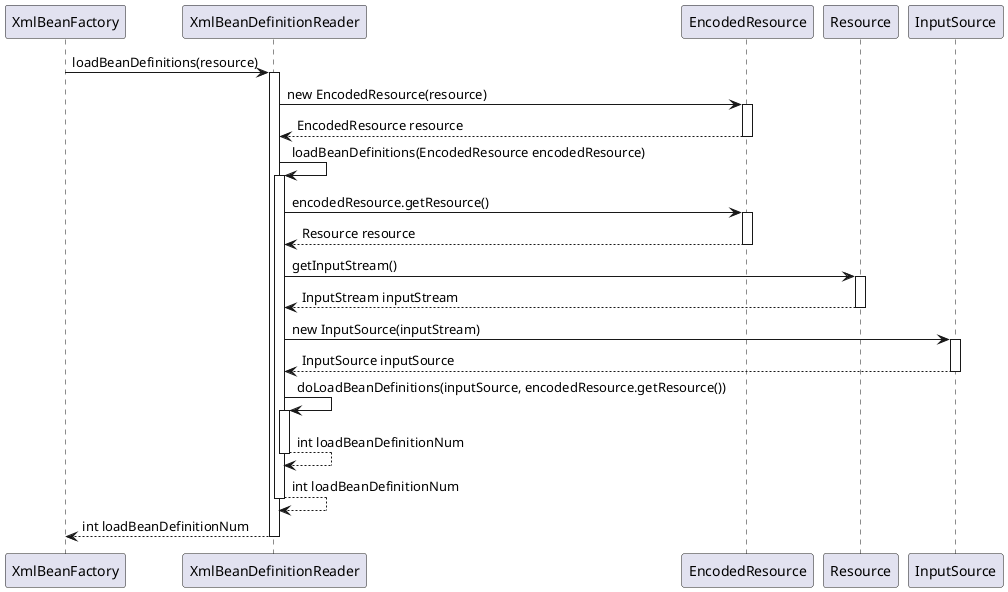 @startuml
XmlBeanFactory -> XmlBeanDefinitionReader: loadBeanDefinitions(resource)
activate XmlBeanDefinitionReader

XmlBeanDefinitionReader -> EncodedResource: new EncodedResource(resource)
activate EncodedResource
return EncodedResource resource

XmlBeanDefinitionReader -> XmlBeanDefinitionReader: loadBeanDefinitions(EncodedResource encodedResource)
activate XmlBeanDefinitionReader

XmlBeanDefinitionReader -> EncodedResource: encodedResource.getResource()
activate EncodedResource
return Resource resource

XmlBeanDefinitionReader -> Resource: getInputStream()
activate Resource
return InputStream inputStream
XmlBeanDefinitionReader -> InputSource: new InputSource(inputStream)
activate InputSource
return  InputSource inputSource
XmlBeanDefinitionReader -> XmlBeanDefinitionReader: doLoadBeanDefinitions(inputSource, encodedResource.getResource())
activate XmlBeanDefinitionReader
return int loadBeanDefinitionNum
return int loadBeanDefinitionNum
return int loadBeanDefinitionNum
@enduml